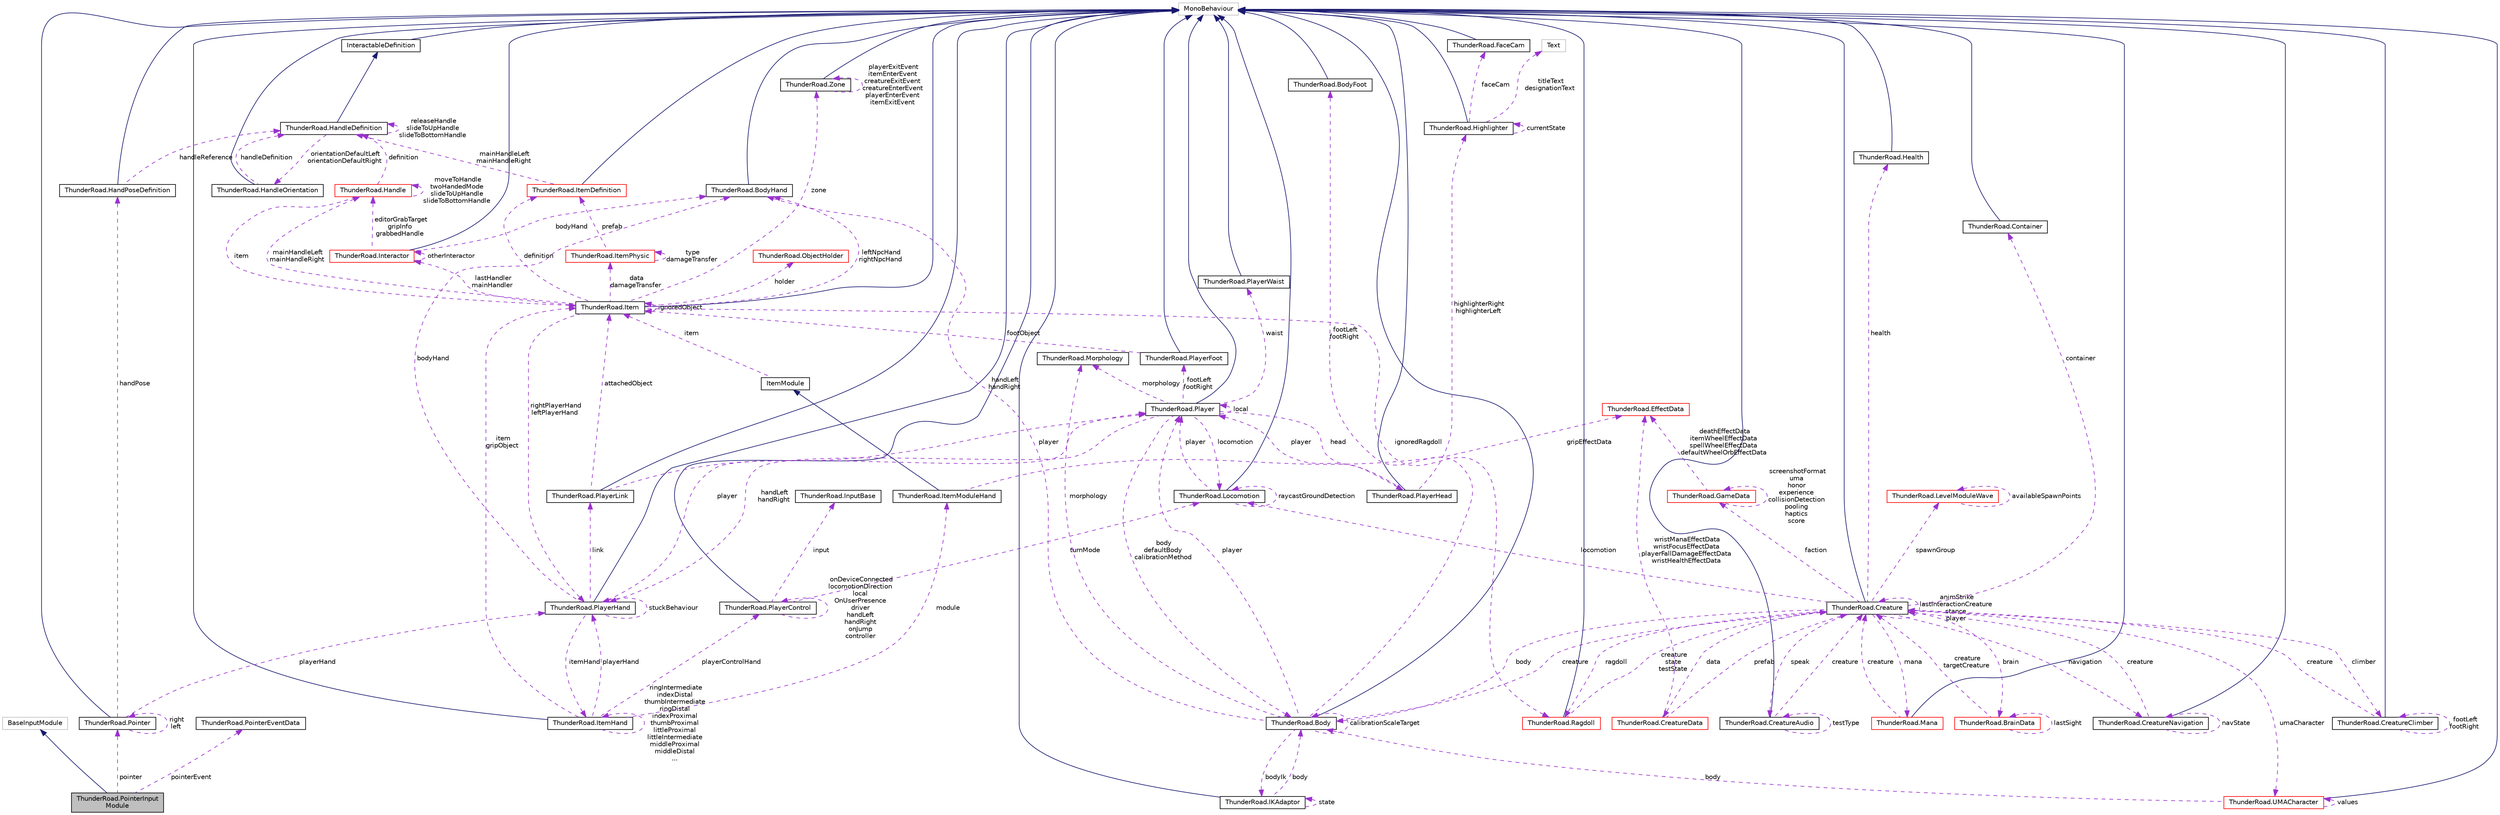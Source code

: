 digraph "ThunderRoad.PointerInputModule"
{
 // LATEX_PDF_SIZE
  edge [fontname="Helvetica",fontsize="10",labelfontname="Helvetica",labelfontsize="10"];
  node [fontname="Helvetica",fontsize="10",shape=record];
  Node1 [label="ThunderRoad.PointerInput\lModule",height=0.2,width=0.4,color="black", fillcolor="grey75", style="filled", fontcolor="black",tooltip="Class PointerInputModule. Implements the UnityEngine.EventSystems.BaseInputModule"];
  Node2 -> Node1 [dir="back",color="midnightblue",fontsize="10",style="solid",fontname="Helvetica"];
  Node2 [label="BaseInputModule",height=0.2,width=0.4,color="grey75", fillcolor="white", style="filled",tooltip=" "];
  Node3 -> Node1 [dir="back",color="darkorchid3",fontsize="10",style="dashed",label=" pointer" ,fontname="Helvetica"];
  Node3 [label="ThunderRoad.Pointer",height=0.2,width=0.4,color="black", fillcolor="white", style="filled",URL="$class_thunder_road_1_1_pointer.html",tooltip="Class Pointer. Implements the UnityEngine.MonoBehaviour"];
  Node4 -> Node3 [dir="back",color="midnightblue",fontsize="10",style="solid",fontname="Helvetica"];
  Node4 [label="MonoBehaviour",height=0.2,width=0.4,color="grey75", fillcolor="white", style="filled",tooltip=" "];
  Node5 -> Node3 [dir="back",color="darkorchid3",fontsize="10",style="dashed",label=" handPose" ,fontname="Helvetica"];
  Node5 [label="ThunderRoad.HandPoseDefinition",height=0.2,width=0.4,color="black", fillcolor="white", style="filled",URL="$class_thunder_road_1_1_hand_pose_definition.html",tooltip="Class HandPoseDefinition. Implements the UnityEngine.MonoBehaviour"];
  Node4 -> Node5 [dir="back",color="midnightblue",fontsize="10",style="solid",fontname="Helvetica"];
  Node6 -> Node5 [dir="back",color="darkorchid3",fontsize="10",style="dashed",label=" handleReference" ,fontname="Helvetica"];
  Node6 [label="ThunderRoad.HandleDefinition",height=0.2,width=0.4,color="black", fillcolor="white", style="filled",URL="$class_thunder_road_1_1_handle_definition.html",tooltip="Class HandleDefinition. Implements the ThunderRoad.InteractableDefinition"];
  Node7 -> Node6 [dir="back",color="midnightblue",fontsize="10",style="solid",fontname="Helvetica"];
  Node7 [label="InteractableDefinition",height=0.2,width=0.4,color="black", fillcolor="white", style="filled",URL="$class_thunder_road_1_1_interactable_definition.html",tooltip="Class InteractableDefinition. Implements the UnityEngine.MonoBehaviour"];
  Node4 -> Node7 [dir="back",color="midnightblue",fontsize="10",style="solid",fontname="Helvetica"];
  Node8 -> Node6 [dir="back",color="darkorchid3",fontsize="10",style="dashed",label=" orientationDefaultLeft\norientationDefaultRight" ,fontname="Helvetica"];
  Node8 [label="ThunderRoad.HandleOrientation",height=0.2,width=0.4,color="black", fillcolor="white", style="filled",URL="$class_thunder_road_1_1_handle_orientation.html",tooltip="Class HandleOrientation. Implements the UnityEngine.MonoBehaviour"];
  Node4 -> Node8 [dir="back",color="midnightblue",fontsize="10",style="solid",fontname="Helvetica"];
  Node6 -> Node8 [dir="back",color="darkorchid3",fontsize="10",style="dashed",label=" handleDefinition" ,fontname="Helvetica"];
  Node6 -> Node6 [dir="back",color="darkorchid3",fontsize="10",style="dashed",label=" releaseHandle\nslideToUpHandle\nslideToBottomHandle" ,fontname="Helvetica"];
  Node3 -> Node3 [dir="back",color="darkorchid3",fontsize="10",style="dashed",label=" right\nleft" ,fontname="Helvetica"];
  Node9 -> Node3 [dir="back",color="darkorchid3",fontsize="10",style="dashed",label=" playerHand" ,fontname="Helvetica"];
  Node9 [label="ThunderRoad.PlayerHand",height=0.2,width=0.4,color="black", fillcolor="white", style="filled",URL="$class_thunder_road_1_1_player_hand.html",tooltip="Class PlayerHand. Implements the UnityEngine.MonoBehaviour"];
  Node4 -> Node9 [dir="back",color="midnightblue",fontsize="10",style="solid",fontname="Helvetica"];
  Node10 -> Node9 [dir="back",color="darkorchid3",fontsize="10",style="dashed",label=" player" ,fontname="Helvetica"];
  Node10 [label="ThunderRoad.Player",height=0.2,width=0.4,color="black", fillcolor="white", style="filled",URL="$class_thunder_road_1_1_player.html",tooltip="Class Player. Implements the UnityEngine.MonoBehaviour"];
  Node4 -> Node10 [dir="back",color="midnightblue",fontsize="10",style="solid",fontname="Helvetica"];
  Node11 -> Node10 [dir="back",color="darkorchid3",fontsize="10",style="dashed",label=" footLeft\nfootRight" ,fontname="Helvetica"];
  Node11 [label="ThunderRoad.PlayerFoot",height=0.2,width=0.4,color="black", fillcolor="white", style="filled",URL="$class_thunder_road_1_1_player_foot.html",tooltip="Class PlayerFoot. Implements the UnityEngine.MonoBehaviour"];
  Node4 -> Node11 [dir="back",color="midnightblue",fontsize="10",style="solid",fontname="Helvetica"];
  Node12 -> Node11 [dir="back",color="darkorchid3",fontsize="10",style="dashed",label=" footObject" ,fontname="Helvetica"];
  Node12 [label="ThunderRoad.Item",height=0.2,width=0.4,color="black", fillcolor="white", style="filled",URL="$class_thunder_road_1_1_item.html",tooltip="Class Item. Implements the UnityEngine.MonoBehaviour"];
  Node4 -> Node12 [dir="back",color="midnightblue",fontsize="10",style="solid",fontname="Helvetica"];
  Node13 -> Node12 [dir="back",color="darkorchid3",fontsize="10",style="dashed",label=" lastHandler\nmainHandler" ,fontname="Helvetica"];
  Node13 [label="ThunderRoad.Interactor",height=0.2,width=0.4,color="red", fillcolor="white", style="filled",URL="$class_thunder_road_1_1_interactor.html",tooltip="Class Interactor. Implements the UnityEngine.MonoBehaviour"];
  Node4 -> Node13 [dir="back",color="midnightblue",fontsize="10",style="solid",fontname="Helvetica"];
  Node13 -> Node13 [dir="back",color="darkorchid3",fontsize="10",style="dashed",label=" otherInteractor" ,fontname="Helvetica"];
  Node14 -> Node13 [dir="back",color="darkorchid3",fontsize="10",style="dashed",label=" editorGrabTarget\ngripInfo\ngrabbedHandle" ,fontname="Helvetica"];
  Node14 [label="ThunderRoad.Handle",height=0.2,width=0.4,color="red", fillcolor="white", style="filled",URL="$class_thunder_road_1_1_handle.html",tooltip="Class Handle. Implements the ThunderRoad.Interactable"];
  Node6 -> Node14 [dir="back",color="darkorchid3",fontsize="10",style="dashed",label=" definition" ,fontname="Helvetica"];
  Node14 -> Node14 [dir="back",color="darkorchid3",fontsize="10",style="dashed",label=" moveToHandle\ntwoHandedMode\nslideToUpHandle\nslideToBottomHandle" ,fontname="Helvetica"];
  Node12 -> Node14 [dir="back",color="darkorchid3",fontsize="10",style="dashed",label=" item" ,fontname="Helvetica"];
  Node66 -> Node13 [dir="back",color="darkorchid3",fontsize="10",style="dashed",label=" bodyHand" ,fontname="Helvetica"];
  Node66 [label="ThunderRoad.BodyHand",height=0.2,width=0.4,color="black", fillcolor="white", style="filled",URL="$class_thunder_road_1_1_body_hand.html",tooltip="Class BodyHand. Implements the UnityEngine.MonoBehaviour"];
  Node4 -> Node66 [dir="back",color="midnightblue",fontsize="10",style="solid",fontname="Helvetica"];
  Node82 -> Node12 [dir="back",color="darkorchid3",fontsize="10",style="dashed",label=" definition" ,fontname="Helvetica"];
  Node82 [label="ThunderRoad.ItemDefinition",height=0.2,width=0.4,color="red", fillcolor="white", style="filled",URL="$class_thunder_road_1_1_item_definition.html",tooltip="Class ItemDefinition. Implements the UnityEngine.MonoBehaviour"];
  Node4 -> Node82 [dir="back",color="midnightblue",fontsize="10",style="solid",fontname="Helvetica"];
  Node6 -> Node82 [dir="back",color="darkorchid3",fontsize="10",style="dashed",label=" mainHandleLeft\nmainHandleRight" ,fontname="Helvetica"];
  Node48 -> Node12 [dir="back",color="darkorchid3",fontsize="10",style="dashed",label=" ignoredRagdoll" ,fontname="Helvetica"];
  Node48 [label="ThunderRoad.Ragdoll",height=0.2,width=0.4,color="red", fillcolor="white", style="filled",URL="$class_thunder_road_1_1_ragdoll.html",tooltip="Class Ragdoll. Implements the UnityEngine.MonoBehaviour"];
  Node4 -> Node48 [dir="back",color="midnightblue",fontsize="10",style="solid",fontname="Helvetica"];
  Node35 -> Node48 [dir="back",color="darkorchid3",fontsize="10",style="dashed",label=" creature\nstate\ntestState" ,fontname="Helvetica"];
  Node35 [label="ThunderRoad.Creature",height=0.2,width=0.4,color="black", fillcolor="white", style="filled",URL="$class_thunder_road_1_1_creature.html",tooltip="Class Creature. Implements the UnityEngine.MonoBehaviour"];
  Node4 -> Node35 [dir="back",color="midnightblue",fontsize="10",style="solid",fontname="Helvetica"];
  Node36 -> Node35 [dir="back",color="darkorchid3",fontsize="10",style="dashed",label=" climber" ,fontname="Helvetica"];
  Node36 [label="ThunderRoad.CreatureClimber",height=0.2,width=0.4,color="black", fillcolor="white", style="filled",URL="$class_thunder_road_1_1_creature_climber.html",tooltip="Class CreatureClimber. Implements the UnityEngine.MonoBehaviour"];
  Node4 -> Node36 [dir="back",color="midnightblue",fontsize="10",style="solid",fontname="Helvetica"];
  Node36 -> Node36 [dir="back",color="darkorchid3",fontsize="10",style="dashed",label=" footLeft\nfootRight" ,fontname="Helvetica"];
  Node35 -> Node36 [dir="back",color="darkorchid3",fontsize="10",style="dashed",label=" creature" ,fontname="Helvetica"];
  Node37 -> Node35 [dir="back",color="darkorchid3",fontsize="10",style="dashed",label=" health" ,fontname="Helvetica"];
  Node37 [label="ThunderRoad.Health",height=0.2,width=0.4,color="black", fillcolor="white", style="filled",URL="$class_thunder_road_1_1_health.html",tooltip="Class Health. Implements the UnityEngine.MonoBehaviour"];
  Node4 -> Node37 [dir="back",color="midnightblue",fontsize="10",style="solid",fontname="Helvetica"];
  Node38 -> Node35 [dir="back",color="darkorchid3",fontsize="10",style="dashed",label=" faction" ,fontname="Helvetica"];
  Node38 [label="ThunderRoad.GameData",height=0.2,width=0.4,color="red", fillcolor="white", style="filled",URL="$class_thunder_road_1_1_game_data.html",tooltip="Class GameData."];
  Node38 -> Node38 [dir="back",color="darkorchid3",fontsize="10",style="dashed",label=" screenshotFormat\numa\nhonor\nexperience\ncollisionDetection\npooling\nhaptics\nscore" ,fontname="Helvetica"];
  Node24 -> Node38 [dir="back",color="darkorchid3",fontsize="10",style="dashed",label=" deathEffectData\nitemWheelEffectData\nspellWheelEffectData\ndefaultWheelOrbEffectData" ,fontname="Helvetica"];
  Node24 [label="ThunderRoad.EffectData",height=0.2,width=0.4,color="red", fillcolor="white", style="filled",URL="$class_thunder_road_1_1_effect_data.html",tooltip="Class EffectData. Implements the ThunderRoad.CatalogData"];
  Node39 -> Node35 [dir="back",color="darkorchid3",fontsize="10",style="dashed",label=" spawnGroup" ,fontname="Helvetica"];
  Node39 [label="ThunderRoad.LevelModuleWave",height=0.2,width=0.4,color="red", fillcolor="white", style="filled",URL="$class_thunder_road_1_1_level_module_wave.html",tooltip="Class LevelModuleWave. Implements the ThunderRoad.LevelModule"];
  Node39 -> Node39 [dir="back",color="darkorchid3",fontsize="10",style="dashed",label=" availableSpawnPoints" ,fontname="Helvetica"];
  Node42 -> Node35 [dir="back",color="darkorchid3",fontsize="10",style="dashed",label=" data" ,fontname="Helvetica"];
  Node42 [label="ThunderRoad.CreatureData",height=0.2,width=0.4,color="red", fillcolor="white", style="filled",URL="$class_thunder_road_1_1_creature_data.html",tooltip="Class CreatureData. Implements the ThunderRoad.CatalogData"];
  Node24 -> Node42 [dir="back",color="darkorchid3",fontsize="10",style="dashed",label=" wristManaEffectData\nwristFocusEffectData\nplayerFallDamageEffectData\nwristHealthEffectData" ,fontname="Helvetica"];
  Node35 -> Node42 [dir="back",color="darkorchid3",fontsize="10",style="dashed",label=" prefab" ,fontname="Helvetica"];
  Node47 -> Node35 [dir="back",color="darkorchid3",fontsize="10",style="dashed",label=" locomotion" ,fontname="Helvetica"];
  Node47 [label="ThunderRoad.Locomotion",height=0.2,width=0.4,color="black", fillcolor="white", style="filled",URL="$class_thunder_road_1_1_locomotion.html",tooltip="Class Locomotion. Implements the UnityEngine.MonoBehaviour"];
  Node4 -> Node47 [dir="back",color="midnightblue",fontsize="10",style="solid",fontname="Helvetica"];
  Node10 -> Node47 [dir="back",color="darkorchid3",fontsize="10",style="dashed",label=" player" ,fontname="Helvetica"];
  Node47 -> Node47 [dir="back",color="darkorchid3",fontsize="10",style="dashed",label=" raycastGroundDetection" ,fontname="Helvetica"];
  Node48 -> Node35 [dir="back",color="darkorchid3",fontsize="10",style="dashed",label=" ragdoll" ,fontname="Helvetica"];
  Node63 -> Node35 [dir="back",color="darkorchid3",fontsize="10",style="dashed",label=" body" ,fontname="Helvetica"];
  Node63 [label="ThunderRoad.Body",height=0.2,width=0.4,color="black", fillcolor="white", style="filled",URL="$class_thunder_road_1_1_body.html",tooltip="Class Body. Implements the UnityEngine.MonoBehaviour"];
  Node4 -> Node63 [dir="back",color="midnightblue",fontsize="10",style="solid",fontname="Helvetica"];
  Node10 -> Node63 [dir="back",color="darkorchid3",fontsize="10",style="dashed",label=" player" ,fontname="Helvetica"];
  Node64 -> Node63 [dir="back",color="darkorchid3",fontsize="10",style="dashed",label=" morphology" ,fontname="Helvetica"];
  Node64 [label="ThunderRoad.Morphology",height=0.2,width=0.4,color="black", fillcolor="white", style="filled",URL="$class_thunder_road_1_1_morphology.html",tooltip="Class Morphology."];
  Node65 -> Node63 [dir="back",color="darkorchid3",fontsize="10",style="dashed",label=" bodyIk" ,fontname="Helvetica"];
  Node65 [label="ThunderRoad.IKAdaptor",height=0.2,width=0.4,color="black", fillcolor="white", style="filled",URL="$class_thunder_road_1_1_i_k_adaptor.html",tooltip="Class IKAdaptor. Implements the UnityEngine.MonoBehaviour"];
  Node4 -> Node65 [dir="back",color="midnightblue",fontsize="10",style="solid",fontname="Helvetica"];
  Node65 -> Node65 [dir="back",color="darkorchid3",fontsize="10",style="dashed",label=" state" ,fontname="Helvetica"];
  Node63 -> Node65 [dir="back",color="darkorchid3",fontsize="10",style="dashed",label=" body" ,fontname="Helvetica"];
  Node63 -> Node63 [dir="back",color="darkorchid3",fontsize="10",style="dashed",label=" calibrationScaleTarget" ,fontname="Helvetica"];
  Node35 -> Node63 [dir="back",color="darkorchid3",fontsize="10",style="dashed",label=" creature" ,fontname="Helvetica"];
  Node66 -> Node63 [dir="back",color="darkorchid3",fontsize="10",style="dashed",label=" handLeft\nhandRight" ,fontname="Helvetica"];
  Node67 -> Node63 [dir="back",color="darkorchid3",fontsize="10",style="dashed",label=" footLeft\nfootRight" ,fontname="Helvetica"];
  Node67 [label="ThunderRoad.BodyFoot",height=0.2,width=0.4,color="black", fillcolor="white", style="filled",URL="$class_thunder_road_1_1_body_foot.html",tooltip="Class BodyFoot. Implements the UnityEngine.MonoBehaviour"];
  Node4 -> Node67 [dir="back",color="midnightblue",fontsize="10",style="solid",fontname="Helvetica"];
  Node68 -> Node35 [dir="back",color="darkorchid3",fontsize="10",style="dashed",label=" speak" ,fontname="Helvetica"];
  Node68 [label="ThunderRoad.CreatureAudio",height=0.2,width=0.4,color="black", fillcolor="white", style="filled",URL="$class_thunder_road_1_1_creature_audio.html",tooltip="Class CreatureAudio. Implements the UnityEngine.MonoBehaviour"];
  Node4 -> Node68 [dir="back",color="midnightblue",fontsize="10",style="solid",fontname="Helvetica"];
  Node68 -> Node68 [dir="back",color="darkorchid3",fontsize="10",style="dashed",label=" testType" ,fontname="Helvetica"];
  Node35 -> Node68 [dir="back",color="darkorchid3",fontsize="10",style="dashed",label=" creature" ,fontname="Helvetica"];
  Node35 -> Node35 [dir="back",color="darkorchid3",fontsize="10",style="dashed",label=" animStrike\nlastInteractionCreature\nstance\nplayer" ,fontname="Helvetica"];
  Node33 -> Node35 [dir="back",color="darkorchid3",fontsize="10",style="dashed",label=" mana" ,fontname="Helvetica"];
  Node33 [label="ThunderRoad.Mana",height=0.2,width=0.4,color="red", fillcolor="white", style="filled",URL="$class_thunder_road_1_1_mana.html",tooltip="Class Mana. Implements the UnityEngine.MonoBehaviour"];
  Node4 -> Node33 [dir="back",color="midnightblue",fontsize="10",style="solid",fontname="Helvetica"];
  Node35 -> Node33 [dir="back",color="darkorchid3",fontsize="10",style="dashed",label=" creature" ,fontname="Helvetica"];
  Node69 -> Node35 [dir="back",color="darkorchid3",fontsize="10",style="dashed",label=" umaCharacter" ,fontname="Helvetica"];
  Node69 [label="ThunderRoad.UMACharacter",height=0.2,width=0.4,color="red", fillcolor="white", style="filled",URL="$class_thunder_road_1_1_u_m_a_character.html",tooltip="Class UMACharacter. Implements the UnityEngine.MonoBehaviour"];
  Node4 -> Node69 [dir="back",color="midnightblue",fontsize="10",style="solid",fontname="Helvetica"];
  Node63 -> Node69 [dir="back",color="darkorchid3",fontsize="10",style="dashed",label=" body" ,fontname="Helvetica"];
  Node69 -> Node69 [dir="back",color="darkorchid3",fontsize="10",style="dashed",label=" values" ,fontname="Helvetica"];
  Node70 -> Node35 [dir="back",color="darkorchid3",fontsize="10",style="dashed",label=" container" ,fontname="Helvetica"];
  Node70 [label="ThunderRoad.Container",height=0.2,width=0.4,color="black", fillcolor="white", style="filled",URL="$class_thunder_road_1_1_container.html",tooltip="Class Container. Implements the UnityEngine.MonoBehaviour"];
  Node4 -> Node70 [dir="back",color="midnightblue",fontsize="10",style="solid",fontname="Helvetica"];
  Node71 -> Node35 [dir="back",color="darkorchid3",fontsize="10",style="dashed",label=" brain" ,fontname="Helvetica"];
  Node71 [label="ThunderRoad.BrainData",height=0.2,width=0.4,color="red", fillcolor="white", style="filled",URL="$class_thunder_road_1_1_brain_data.html",tooltip="Class BrainData. Implements the ThunderRoad.CatalogData"];
  Node35 -> Node71 [dir="back",color="darkorchid3",fontsize="10",style="dashed",label=" creature\ntargetCreature" ,fontname="Helvetica"];
  Node71 -> Node71 [dir="back",color="darkorchid3",fontsize="10",style="dashed",label=" lastSight" ,fontname="Helvetica"];
  Node79 -> Node35 [dir="back",color="darkorchid3",fontsize="10",style="dashed",label=" navigation" ,fontname="Helvetica"];
  Node79 [label="ThunderRoad.CreatureNavigation",height=0.2,width=0.4,color="black", fillcolor="white", style="filled",URL="$class_thunder_road_1_1_creature_navigation.html",tooltip="Class CreatureNavigation. Implements the UnityEngine.MonoBehaviour"];
  Node4 -> Node79 [dir="back",color="midnightblue",fontsize="10",style="solid",fontname="Helvetica"];
  Node35 -> Node79 [dir="back",color="darkorchid3",fontsize="10",style="dashed",label=" creature" ,fontname="Helvetica"];
  Node79 -> Node79 [dir="back",color="darkorchid3",fontsize="10",style="dashed",label=" navState" ,fontname="Helvetica"];
  Node84 -> Node12 [dir="back",color="darkorchid3",fontsize="10",style="dashed",label=" data\ndamageTransfer" ,fontname="Helvetica"];
  Node84 [label="ThunderRoad.ItemPhysic",height=0.2,width=0.4,color="red", fillcolor="white", style="filled",URL="$class_thunder_road_1_1_item_physic.html",tooltip="Class ItemPhysic. Implements the ThunderRoad.ItemData"];
  Node82 -> Node84 [dir="back",color="darkorchid3",fontsize="10",style="dashed",label=" prefab" ,fontname="Helvetica"];
  Node84 -> Node84 [dir="back",color="darkorchid3",fontsize="10",style="dashed",label=" type\ndamageTransfer" ,fontname="Helvetica"];
  Node88 -> Node12 [dir="back",color="darkorchid3",fontsize="10",style="dashed",label=" holder" ,fontname="Helvetica"];
  Node88 [label="ThunderRoad.ObjectHolder",height=0.2,width=0.4,color="red", fillcolor="white", style="filled",URL="$class_thunder_road_1_1_object_holder.html",tooltip="Class ObjectHolder. Implements the ThunderRoad.Interactable"];
  Node14 -> Node12 [dir="back",color="darkorchid3",fontsize="10",style="dashed",label=" mainHandleLeft\nmainHandleRight" ,fontname="Helvetica"];
  Node12 -> Node12 [dir="back",color="darkorchid3",fontsize="10",style="dashed",label=" ignoredObject" ,fontname="Helvetica"];
  Node89 -> Node12 [dir="back",color="darkorchid3",fontsize="10",style="dashed",label=" zone" ,fontname="Helvetica"];
  Node89 [label="ThunderRoad.Zone",height=0.2,width=0.4,color="black", fillcolor="white", style="filled",URL="$class_thunder_road_1_1_zone.html",tooltip="Class Zone. Implements the UnityEngine.MonoBehaviour"];
  Node4 -> Node89 [dir="back",color="midnightblue",fontsize="10",style="solid",fontname="Helvetica"];
  Node89 -> Node89 [dir="back",color="darkorchid3",fontsize="10",style="dashed",label=" playerExitEvent\nitemEnterEvent\ncreatureExitEvent\ncreatureEnterEvent\nplayerEnterEvent\nitemExitEvent" ,fontname="Helvetica"];
  Node66 -> Node12 [dir="back",color="darkorchid3",fontsize="10",style="dashed",label=" leftNpcHand\nrightNpcHand" ,fontname="Helvetica"];
  Node9 -> Node12 [dir="back",color="darkorchid3",fontsize="10",style="dashed",label=" rightPlayerHand\nleftPlayerHand" ,fontname="Helvetica"];
  Node10 -> Node10 [dir="back",color="darkorchid3",fontsize="10",style="dashed",label=" local" ,fontname="Helvetica"];
  Node64 -> Node10 [dir="back",color="darkorchid3",fontsize="10",style="dashed",label=" morphology" ,fontname="Helvetica"];
  Node47 -> Node10 [dir="back",color="darkorchid3",fontsize="10",style="dashed",label=" locomotion" ,fontname="Helvetica"];
  Node90 -> Node10 [dir="back",color="darkorchid3",fontsize="10",style="dashed",label=" head" ,fontname="Helvetica"];
  Node90 [label="ThunderRoad.PlayerHead",height=0.2,width=0.4,color="black", fillcolor="white", style="filled",URL="$class_thunder_road_1_1_player_head.html",tooltip="Class PlayerHead. Implements the UnityEngine.MonoBehaviour"];
  Node4 -> Node90 [dir="back",color="midnightblue",fontsize="10",style="solid",fontname="Helvetica"];
  Node10 -> Node90 [dir="back",color="darkorchid3",fontsize="10",style="dashed",label=" player" ,fontname="Helvetica"];
  Node16 -> Node90 [dir="back",color="darkorchid3",fontsize="10",style="dashed",label=" highlighterRight\nhighlighterLeft" ,fontname="Helvetica"];
  Node16 [label="ThunderRoad.Highlighter",height=0.2,width=0.4,color="black", fillcolor="white", style="filled",URL="$class_thunder_road_1_1_highlighter.html",tooltip="Class Highlighter. Implements the UnityEngine.MonoBehaviour"];
  Node4 -> Node16 [dir="back",color="midnightblue",fontsize="10",style="solid",fontname="Helvetica"];
  Node17 -> Node16 [dir="back",color="darkorchid3",fontsize="10",style="dashed",label=" faceCam" ,fontname="Helvetica"];
  Node17 [label="ThunderRoad.FaceCam",height=0.2,width=0.4,color="black", fillcolor="white", style="filled",URL="$class_thunder_road_1_1_face_cam.html",tooltip="Class FaceCam. Implements the UnityEngine.MonoBehaviour"];
  Node4 -> Node17 [dir="back",color="midnightblue",fontsize="10",style="solid",fontname="Helvetica"];
  Node18 -> Node16 [dir="back",color="darkorchid3",fontsize="10",style="dashed",label=" titleText\ndesignationText" ,fontname="Helvetica"];
  Node18 [label="Text",height=0.2,width=0.4,color="grey75", fillcolor="white", style="filled",tooltip=" "];
  Node16 -> Node16 [dir="back",color="darkorchid3",fontsize="10",style="dashed",label=" currentState" ,fontname="Helvetica"];
  Node63 -> Node10 [dir="back",color="darkorchid3",fontsize="10",style="dashed",label=" body\ndefaultBody\ncalibrationMethod" ,fontname="Helvetica"];
  Node91 -> Node10 [dir="back",color="darkorchid3",fontsize="10",style="dashed",label=" waist" ,fontname="Helvetica"];
  Node91 [label="ThunderRoad.PlayerWaist",height=0.2,width=0.4,color="black", fillcolor="white", style="filled",URL="$class_thunder_road_1_1_player_waist.html",tooltip="Class PlayerWaist. Implements the UnityEngine.MonoBehaviour"];
  Node4 -> Node91 [dir="back",color="midnightblue",fontsize="10",style="solid",fontname="Helvetica"];
  Node9 -> Node10 [dir="back",color="darkorchid3",fontsize="10",style="dashed",label=" handLeft\nhandRight" ,fontname="Helvetica"];
  Node92 -> Node9 [dir="back",color="darkorchid3",fontsize="10",style="dashed",label=" link" ,fontname="Helvetica"];
  Node92 [label="ThunderRoad.PlayerLink",height=0.2,width=0.4,color="black", fillcolor="white", style="filled",URL="$class_thunder_road_1_1_player_link.html",tooltip="Class PlayerLink. Implements the UnityEngine.MonoBehaviour"];
  Node4 -> Node92 [dir="back",color="midnightblue",fontsize="10",style="solid",fontname="Helvetica"];
  Node10 -> Node92 [dir="back",color="darkorchid3",fontsize="10",style="dashed",label=" player" ,fontname="Helvetica"];
  Node12 -> Node92 [dir="back",color="darkorchid3",fontsize="10",style="dashed",label=" attachedObject" ,fontname="Helvetica"];
  Node93 -> Node9 [dir="back",color="darkorchid3",fontsize="10",style="dashed",label=" itemHand" ,fontname="Helvetica"];
  Node93 [label="ThunderRoad.ItemHand",height=0.2,width=0.4,color="black", fillcolor="white", style="filled",URL="$class_thunder_road_1_1_item_hand.html",tooltip="Class ItemHand. Implements the UnityEngine.MonoBehaviour"];
  Node4 -> Node93 [dir="back",color="midnightblue",fontsize="10",style="solid",fontname="Helvetica"];
  Node94 -> Node93 [dir="back",color="darkorchid3",fontsize="10",style="dashed",label=" module" ,fontname="Helvetica"];
  Node94 [label="ThunderRoad.ItemModuleHand",height=0.2,width=0.4,color="black", fillcolor="white", style="filled",URL="$class_thunder_road_1_1_item_module_hand.html",tooltip="Class ItemModuleHand. Implements the ThunderRoad.ItemModule"];
  Node87 -> Node94 [dir="back",color="midnightblue",fontsize="10",style="solid",fontname="Helvetica"];
  Node87 [label="ItemModule",height=0.2,width=0.4,color="black", fillcolor="white", style="filled",URL="$class_thunder_road_1_1_item_module.html",tooltip="Class ItemModule."];
  Node12 -> Node87 [dir="back",color="darkorchid3",fontsize="10",style="dashed",label=" item" ,fontname="Helvetica"];
  Node24 -> Node94 [dir="back",color="darkorchid3",fontsize="10",style="dashed",label=" gripEffectData" ,fontname="Helvetica"];
  Node95 -> Node93 [dir="back",color="darkorchid3",fontsize="10",style="dashed",label=" playerControlHand" ,fontname="Helvetica"];
  Node95 [label="ThunderRoad.PlayerControl",height=0.2,width=0.4,color="black", fillcolor="white", style="filled",URL="$class_thunder_road_1_1_player_control.html",tooltip="Class PlayerControl. Implements the UnityEngine.MonoBehaviour"];
  Node4 -> Node95 [dir="back",color="midnightblue",fontsize="10",style="solid",fontname="Helvetica"];
  Node96 -> Node95 [dir="back",color="darkorchid3",fontsize="10",style="dashed",label=" input" ,fontname="Helvetica"];
  Node96 [label="ThunderRoad.InputBase",height=0.2,width=0.4,color="black", fillcolor="white", style="filled",URL="$class_thunder_road_1_1_input_base.html",tooltip="Class InputBase."];
  Node47 -> Node95 [dir="back",color="darkorchid3",fontsize="10",style="dashed",label=" turnMode" ,fontname="Helvetica"];
  Node95 -> Node95 [dir="back",color="darkorchid3",fontsize="10",style="dashed",label=" onDeviceConnected\nlocomotionDirection\nlocal\nOnUserPresence\ndriver\nhandLeft\nhandRight\nonJump\ncontroller" ,fontname="Helvetica"];
  Node93 -> Node93 [dir="back",color="darkorchid3",fontsize="10",style="dashed",label=" ringIntermediate\nindexDistal\nthumbIntermediate\nringDistal\nindexProximal\nthumbProximal\nlittleProximal\nlittleIntermediate\nmiddleProximal\nmiddleDistal\n..." ,fontname="Helvetica"];
  Node12 -> Node93 [dir="back",color="darkorchid3",fontsize="10",style="dashed",label=" item\ngripObject" ,fontname="Helvetica"];
  Node9 -> Node93 [dir="back",color="darkorchid3",fontsize="10",style="dashed",label=" playerHand" ,fontname="Helvetica"];
  Node66 -> Node9 [dir="back",color="darkorchid3",fontsize="10",style="dashed",label=" bodyHand" ,fontname="Helvetica"];
  Node9 -> Node9 [dir="back",color="darkorchid3",fontsize="10",style="dashed",label=" stuckBehaviour" ,fontname="Helvetica"];
  Node97 -> Node1 [dir="back",color="darkorchid3",fontsize="10",style="dashed",label=" pointerEvent" ,fontname="Helvetica"];
  Node97 [label="ThunderRoad.PointerEventData",height=0.2,width=0.4,color="black", fillcolor="white", style="filled",URL="$class_thunder_road_1_1_pointer_event_data.html",tooltip="Class PointerEventData. Implements the ThunderRoad.PointerEventData"];
}
